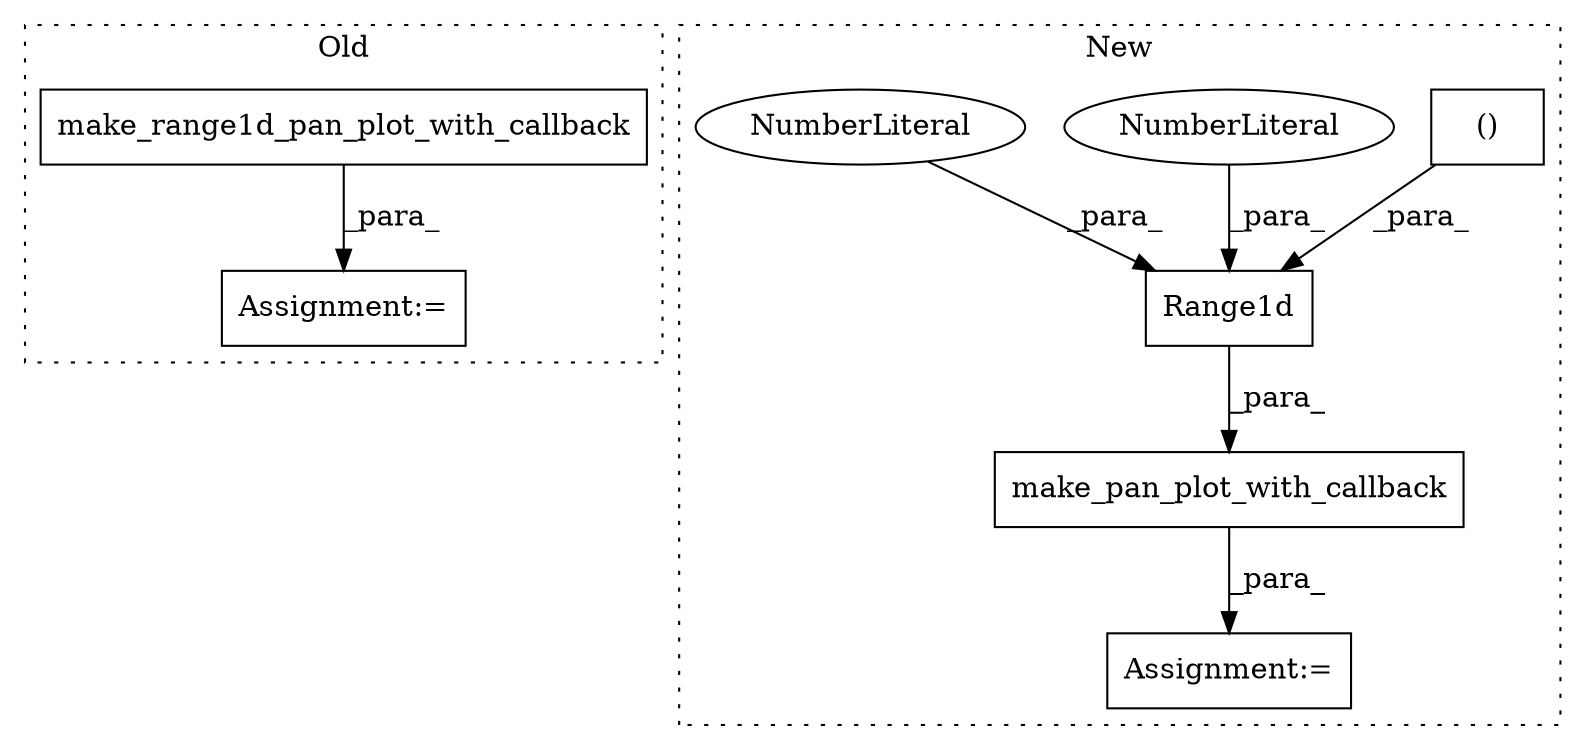 digraph G {
subgraph cluster0 {
1 [label="make_range1d_pan_plot_with_callback" a="32" s="3019,3066" l="36,1" shape="box"];
8 [label="Assignment:=" a="7" s="3018" l="1" shape="box"];
label = "Old";
style="dotted";
}
subgraph cluster1 {
2 [label="()" a="106" s="4145" l="28" shape="box"];
3 [label="Range1d" a="32" s="4128,4173" l="8,2" shape="box"];
4 [label="NumberLiteral" a="34" s="4138" l="1" shape="ellipse"];
5 [label="NumberLiteral" a="34" s="4136" l="1" shape="ellipse"];
6 [label="make_pan_plot_with_callback" a="32" s="4100,4175" l="28,1" shape="box"];
7 [label="Assignment:=" a="7" s="4099" l="1" shape="box"];
label = "New";
style="dotted";
}
1 -> 8 [label="_para_"];
2 -> 3 [label="_para_"];
3 -> 6 [label="_para_"];
4 -> 3 [label="_para_"];
5 -> 3 [label="_para_"];
6 -> 7 [label="_para_"];
}